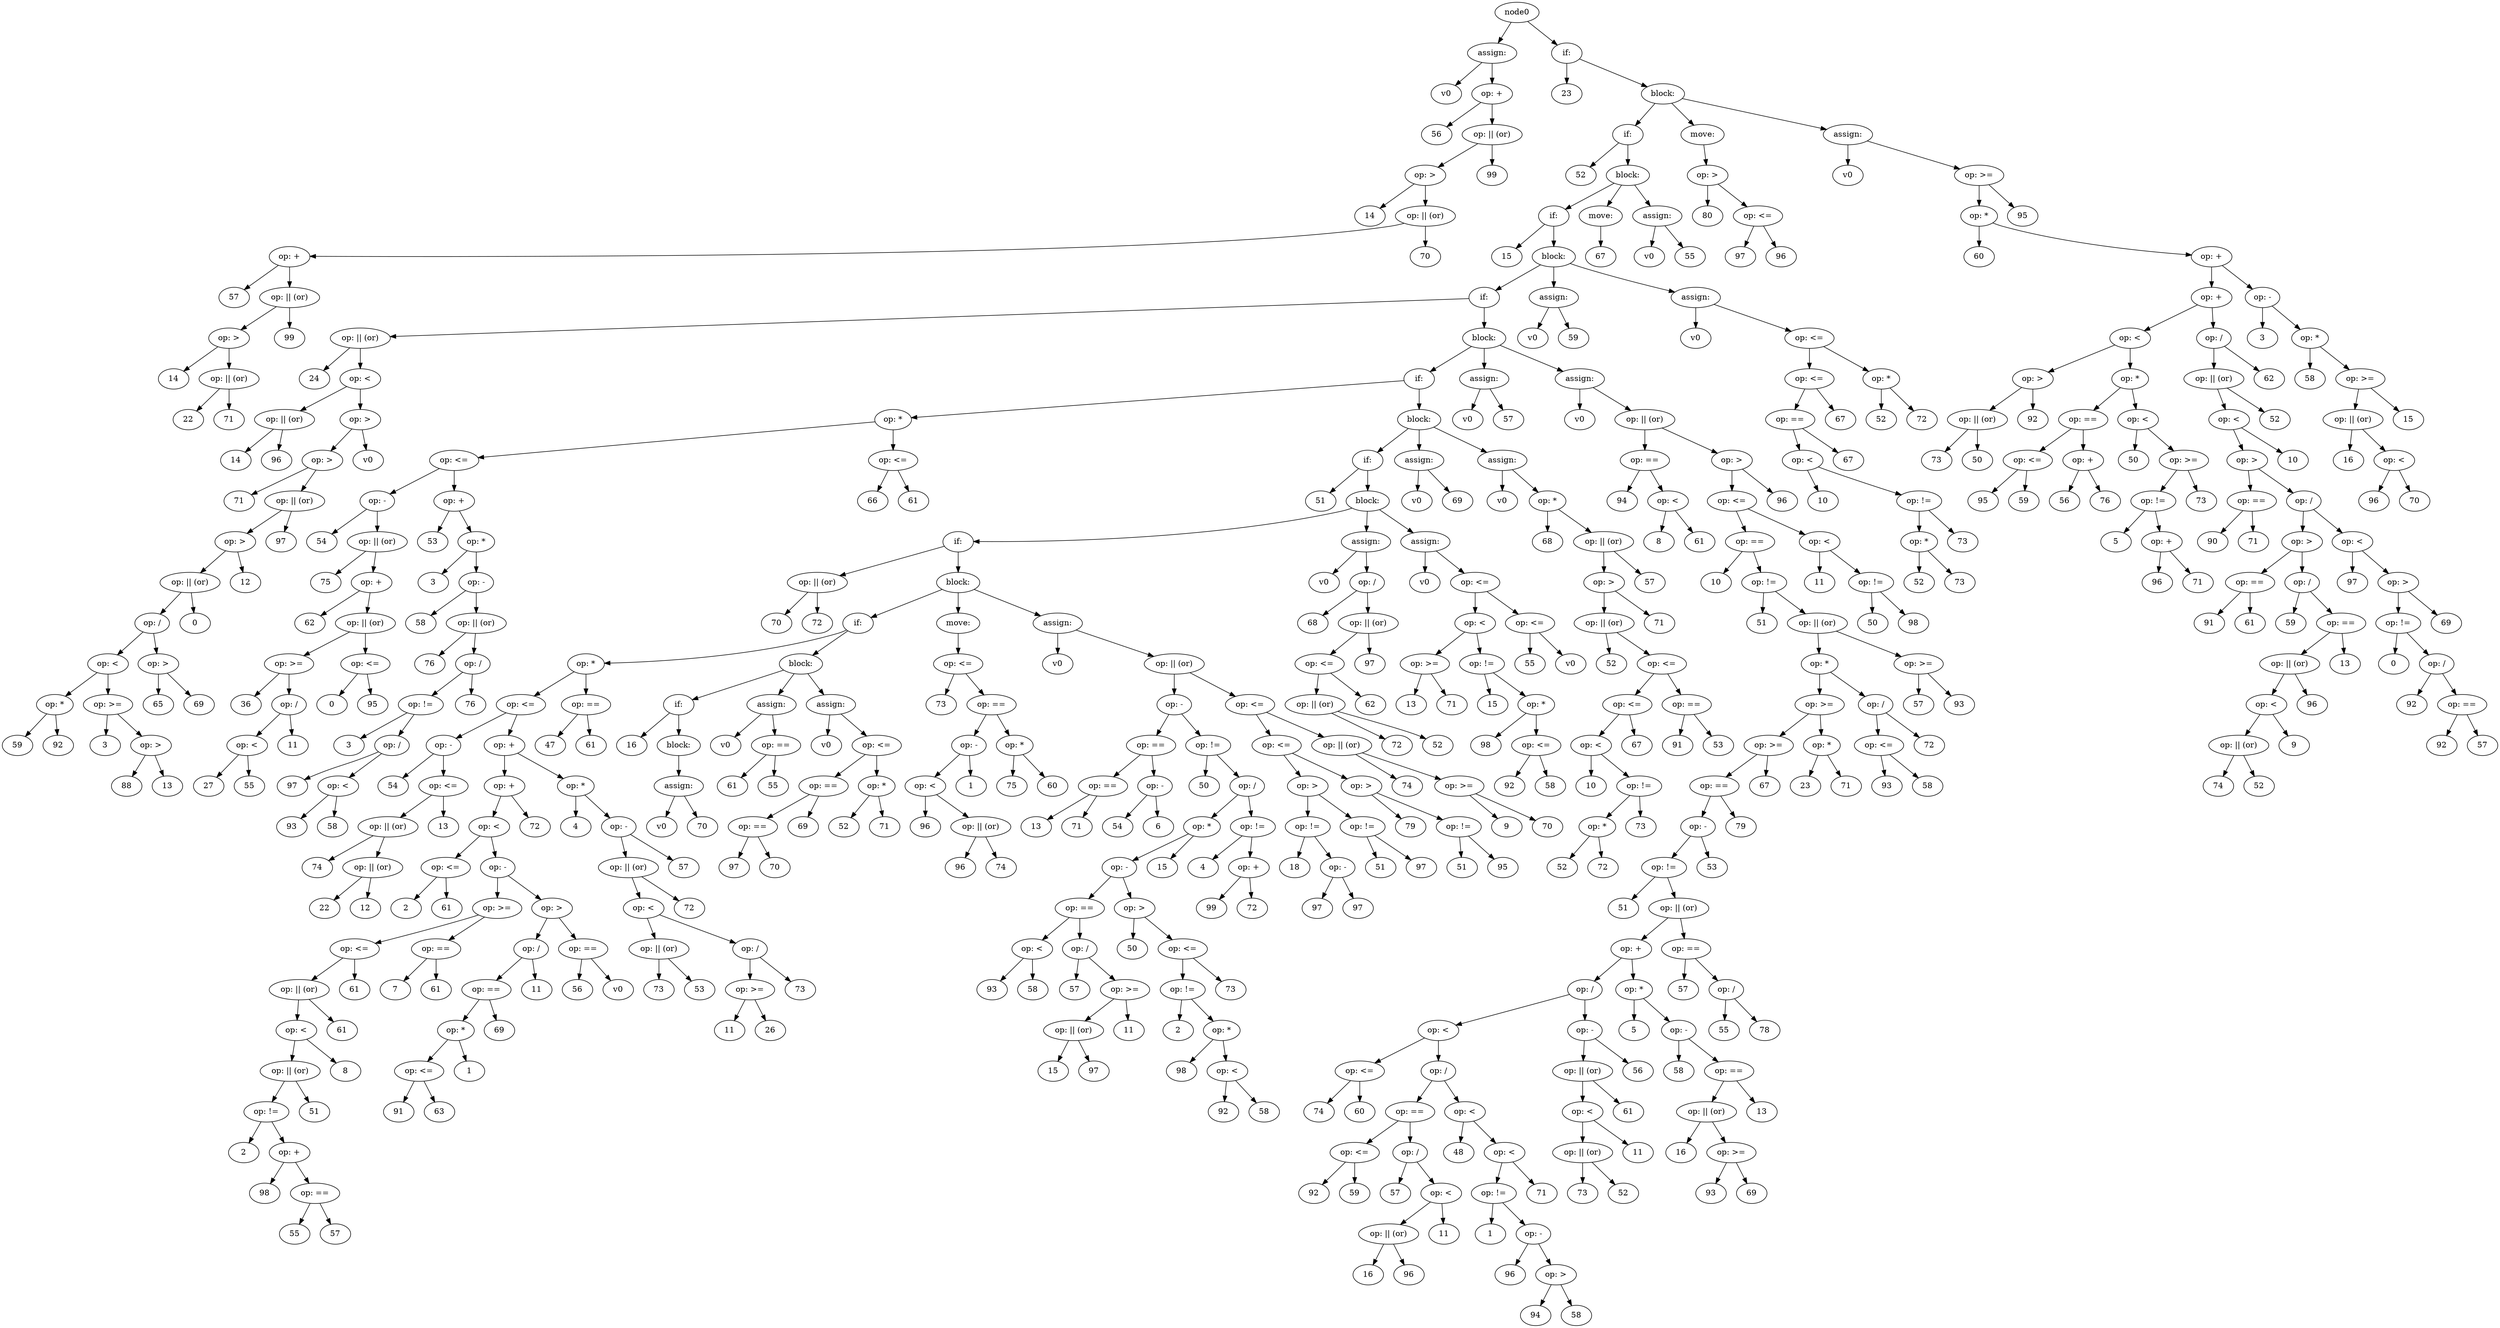 digraph G {
node9361884 [ label = "assign:"];
node0 -> node9361884;
node9361885 [ label = "v0"];
node9361884 -> node9361885;
node9361887 [ label = "56"];
node9361886 -> node9361887;
node9361886 [ label = "op: +"];
node9361890 [ label = "14"];
node9361889 -> node9361890;
node9361889 [ label = "op: >"];
node9361893 [ label = "57"];
node9361892 -> node9361893;
node9361892 [ label = "op: +"];
node9361896 [ label = "14"];
node9361895 -> node9361896;
node9361895 [ label = "op: >"];
node9361898 [ label = "22"];
node9361897 -> node9361898;
node9361897 [ label = "op: || (or)"];
node9361899 [ label = "71"];
node9361897 -> node9361899;
node9361895 -> node9361897;
node9361894 -> node9361895;
node9361894 [ label = "op: || (or)"];
node9361900 [ label = "99"];
node9361894 -> node9361900;
node9361892 -> node9361894;
node9361891 -> node9361892;
node9361891 [ label = "op: || (or)"];
node9361901 [ label = "70"];
node9361891 -> node9361901;
node9361889 -> node9361891;
node9361888 -> node9361889;
node9361888 [ label = "op: || (or)"];
node9361902 [ label = "99"];
node9361888 -> node9361902;
node9361886 -> node9361888;
node9361884 -> node9361886;
node9361903 [ label = "if:"];
node0 -> node9361903;
node9361904 [ label = "23"];
node9361903 -> node9361904;
node9361905 [ label = "block:" ];
node9361903 -> node9361905;
node9361906 [ label = "if:"];
node9361905 -> node9361906;
node9361907 [ label = "52"];
node9361906 -> node9361907;
node9361908 [ label = "block:" ];
node9361906 -> node9361908;
node9361909 [ label = "if:"];
node9361908 -> node9361909;
node9361910 [ label = "15"];
node9361909 -> node9361910;
node9361911 [ label = "block:" ];
node9361909 -> node9361911;
node9361912 [ label = "if:"];
node9361911 -> node9361912;
node9361914 [ label = "24"];
node9361913 -> node9361914;
node9361913 [ label = "op: || (or)"];
node9361917 [ label = "14"];
node9361916 -> node9361917;
node9361916 [ label = "op: || (or)"];
node9361918 [ label = "96"];
node9361916 -> node9361918;
node9361915 -> node9361916;
node9361915 [ label = "op: <"];
node9361921 [ label = "71"];
node9361920 -> node9361921;
node9361920 [ label = "op: >"];
node9361928 [ label = "59"];
node9361927 -> node9361928;
node9361927 [ label = "op: *"];
node9361929 [ label = "92"];
node9361927 -> node9361929;
node9361926 -> node9361927;
node9361926 [ label = "op: <"];
node9361931 [ label = "3"];
node9361930 -> node9361931;
node9361930 [ label = "op: >="];
node9361933 [ label = "88"];
node9361932 -> node9361933;
node9361932 [ label = "op: >"];
node9361934 [ label = "13"];
node9361932 -> node9361934;
node9361930 -> node9361932;
node9361926 -> node9361930;
node9361925 -> node9361926;
node9361925 [ label = "op: /"];
node9361936 [ label = "65"];
node9361935 -> node9361936;
node9361935 [ label = "op: >"];
node9361937 [ label = "69"];
node9361935 -> node9361937;
node9361925 -> node9361935;
node9361924 -> node9361925;
node9361924 [ label = "op: || (or)"];
node9361938 [ label = "0"];
node9361924 -> node9361938;
node9361923 -> node9361924;
node9361923 [ label = "op: >"];
node9361939 [ label = "12"];
node9361923 -> node9361939;
node9361922 -> node9361923;
node9361922 [ label = "op: || (or)"];
node9361940 [ label = "97"];
node9361922 -> node9361940;
node9361920 -> node9361922;
node9361919 -> node9361920;
node9361919 [ label = "op: >"];
node9361941 [ label = "v0"];
node9361919 -> node9361941;
node9361915 -> node9361919;
node9361913 -> node9361915;
node9361912 -> node9361913;
node9361942 [ label = "block:" ];
node9361912 -> node9361942;
node9361943 [ label = "if:"];
node9361942 -> node9361943;
node9361947 [ label = "54"];
node9361946 -> node9361947;
node9361946 [ label = "op: -"];
node9361949 [ label = "75"];
node9361948 -> node9361949;
node9361948 [ label = "op: || (or)"];
node9361951 [ label = "62"];
node9361950 -> node9361951;
node9361950 [ label = "op: +"];
node9361954 [ label = "36"];
node9361953 -> node9361954;
node9361953 [ label = "op: >="];
node9361957 [ label = "27"];
node9361956 -> node9361957;
node9361956 [ label = "op: <"];
node9361958 [ label = "55"];
node9361956 -> node9361958;
node9361955 -> node9361956;
node9361955 [ label = "op: /"];
node9361959 [ label = "11"];
node9361955 -> node9361959;
node9361953 -> node9361955;
node9361952 -> node9361953;
node9361952 [ label = "op: || (or)"];
node9361961 [ label = "0"];
node9361960 -> node9361961;
node9361960 [ label = "op: <="];
node9361962 [ label = "95"];
node9361960 -> node9361962;
node9361952 -> node9361960;
node9361950 -> node9361952;
node9361948 -> node9361950;
node9361946 -> node9361948;
node9361945 -> node9361946;
node9361945 [ label = "op: <="];
node9361964 [ label = "53"];
node9361963 -> node9361964;
node9361963 [ label = "op: +"];
node9361966 [ label = "3"];
node9361965 -> node9361966;
node9361965 [ label = "op: *"];
node9361968 [ label = "58"];
node9361967 -> node9361968;
node9361967 [ label = "op: -"];
node9361970 [ label = "76"];
node9361969 -> node9361970;
node9361969 [ label = "op: || (or)"];
node9361973 [ label = "3"];
node9361972 -> node9361973;
node9361972 [ label = "op: !="];
node9361975 [ label = "97"];
node9361974 -> node9361975;
node9361974 [ label = "op: /"];
node9361977 [ label = "93"];
node9361976 -> node9361977;
node9361976 [ label = "op: <"];
node9361978 [ label = "58"];
node9361976 -> node9361978;
node9361974 -> node9361976;
node9361972 -> node9361974;
node9361971 -> node9361972;
node9361971 [ label = "op: /"];
node9361979 [ label = "76"];
node9361971 -> node9361979;
node9361969 -> node9361971;
node9361967 -> node9361969;
node9361965 -> node9361967;
node9361963 -> node9361965;
node9361945 -> node9361963;
node9361944 -> node9361945;
node9361944 [ label = "op: *"];
node9361981 [ label = "66"];
node9361980 -> node9361981;
node9361980 [ label = "op: <="];
node9361982 [ label = "61"];
node9361980 -> node9361982;
node9361944 -> node9361980;
node9361943 -> node9361944;
node9361983 [ label = "block:" ];
node9361943 -> node9361983;
node9361984 [ label = "if:"];
node9361983 -> node9361984;
node9361985 [ label = "51"];
node9361984 -> node9361985;
node9361986 [ label = "block:" ];
node9361984 -> node9361986;
node9361987 [ label = "if:"];
node9361986 -> node9361987;
node9361989 [ label = "70"];
node9361988 -> node9361989;
node9361988 [ label = "op: || (or)"];
node9361990 [ label = "72"];
node9361988 -> node9361990;
node9361987 -> node9361988;
node9361991 [ label = "block:" ];
node9361987 -> node9361991;
node9361992 [ label = "if:"];
node9361991 -> node9361992;
node9361996 [ label = "54"];
node9361995 -> node9361996;
node9361995 [ label = "op: -"];
node9361999 [ label = "74"];
node9361998 -> node9361999;
node9361998 [ label = "op: || (or)"];
node9362001 [ label = "22"];
node9362000 -> node9362001;
node9362000 [ label = "op: || (or)"];
node9362002 [ label = "12"];
node9362000 -> node9362002;
node9361998 -> node9362000;
node9361997 -> node9361998;
node9361997 [ label = "op: <="];
node9362003 [ label = "13"];
node9361997 -> node9362003;
node9361995 -> node9361997;
node9361994 -> node9361995;
node9361994 [ label = "op: <="];
node9362008 [ label = "2"];
node9362007 -> node9362008;
node9362007 [ label = "op: <="];
node9362009 [ label = "61"];
node9362007 -> node9362009;
node9362006 -> node9362007;
node9362006 [ label = "op: <"];
node9362017 [ label = "2"];
node9362016 -> node9362017;
node9362016 [ label = "op: !="];
node9362019 [ label = "98"];
node9362018 -> node9362019;
node9362018 [ label = "op: +"];
node9362021 [ label = "55"];
node9362020 -> node9362021;
node9362020 [ label = "op: =="];
node9362022 [ label = "57"];
node9362020 -> node9362022;
node9362018 -> node9362020;
node9362016 -> node9362018;
node9362015 -> node9362016;
node9362015 [ label = "op: || (or)"];
node9362023 [ label = "51"];
node9362015 -> node9362023;
node9362014 -> node9362015;
node9362014 [ label = "op: <"];
node9362024 [ label = "8"];
node9362014 -> node9362024;
node9362013 -> node9362014;
node9362013 [ label = "op: || (or)"];
node9362025 [ label = "61"];
node9362013 -> node9362025;
node9362012 -> node9362013;
node9362012 [ label = "op: <="];
node9362026 [ label = "61"];
node9362012 -> node9362026;
node9362011 -> node9362012;
node9362011 [ label = "op: >="];
node9362028 [ label = "7"];
node9362027 -> node9362028;
node9362027 [ label = "op: =="];
node9362029 [ label = "61"];
node9362027 -> node9362029;
node9362011 -> node9362027;
node9362010 -> node9362011;
node9362010 [ label = "op: -"];
node9362035 [ label = "91"];
node9362034 -> node9362035;
node9362034 [ label = "op: <="];
node9362036 [ label = "63"];
node9362034 -> node9362036;
node9362033 -> node9362034;
node9362033 [ label = "op: *"];
node9362037 [ label = "1"];
node9362033 -> node9362037;
node9362032 -> node9362033;
node9362032 [ label = "op: =="];
node9362038 [ label = "69"];
node9362032 -> node9362038;
node9362031 -> node9362032;
node9362031 [ label = "op: /"];
node9362039 [ label = "11"];
node9362031 -> node9362039;
node9362030 -> node9362031;
node9362030 [ label = "op: >"];
node9362041 [ label = "56"];
node9362040 -> node9362041;
node9362040 [ label = "op: =="];
node9362042 [ label = "v0"];
node9362040 -> node9362042;
node9362030 -> node9362040;
node9362010 -> node9362030;
node9362006 -> node9362010;
node9362005 -> node9362006;
node9362005 [ label = "op: +"];
node9362043 [ label = "72"];
node9362005 -> node9362043;
node9362004 -> node9362005;
node9362004 [ label = "op: +"];
node9362045 [ label = "4"];
node9362044 -> node9362045;
node9362044 [ label = "op: *"];
node9362050 [ label = "73"];
node9362049 -> node9362050;
node9362049 [ label = "op: || (or)"];
node9362051 [ label = "53"];
node9362049 -> node9362051;
node9362048 -> node9362049;
node9362048 [ label = "op: <"];
node9362054 [ label = "11"];
node9362053 -> node9362054;
node9362053 [ label = "op: >="];
node9362055 [ label = "26"];
node9362053 -> node9362055;
node9362052 -> node9362053;
node9362052 [ label = "op: /"];
node9362056 [ label = "73"];
node9362052 -> node9362056;
node9362048 -> node9362052;
node9362047 -> node9362048;
node9362047 [ label = "op: || (or)"];
node9362057 [ label = "72"];
node9362047 -> node9362057;
node9362046 -> node9362047;
node9362046 [ label = "op: -"];
node9362058 [ label = "57"];
node9362046 -> node9362058;
node9362044 -> node9362046;
node9362004 -> node9362044;
node9361994 -> node9362004;
node9361993 -> node9361994;
node9361993 [ label = "op: *"];
node9362060 [ label = "47"];
node9362059 -> node9362060;
node9362059 [ label = "op: =="];
node9362061 [ label = "61"];
node9362059 -> node9362061;
node9361993 -> node9362059;
node9361992 -> node9361993;
node9362062 [ label = "block:" ];
node9361992 -> node9362062;
node9362063 [ label = "if:"];
node9362062 -> node9362063;
node9362064 [ label = "16"];
node9362063 -> node9362064;
node9362065 [ label = "block:" ];
node9362063 -> node9362065;
node9362066 [ label = "assign:"];
node9362065 -> node9362066;
node9362067 [ label = "v0"];
node9362066 -> node9362067;
node9362068 [ label = "70"];
node9362066 -> node9362068;
node9362069 [ label = "assign:"];
node9362062 -> node9362069;
node9362070 [ label = "v0"];
node9362069 -> node9362070;
node9362072 [ label = "61"];
node9362071 -> node9362072;
node9362071 [ label = "op: =="];
node9362073 [ label = "55"];
node9362071 -> node9362073;
node9362069 -> node9362071;
node9362074 [ label = "assign:"];
node9362062 -> node9362074;
node9362075 [ label = "v0"];
node9362074 -> node9362075;
node9362079 [ label = "97"];
node9362078 -> node9362079;
node9362078 [ label = "op: =="];
node9362080 [ label = "70"];
node9362078 -> node9362080;
node9362077 -> node9362078;
node9362077 [ label = "op: =="];
node9362081 [ label = "69"];
node9362077 -> node9362081;
node9362076 -> node9362077;
node9362076 [ label = "op: <="];
node9362083 [ label = "52"];
node9362082 -> node9362083;
node9362082 [ label = "op: *"];
node9362084 [ label = "71"];
node9362082 -> node9362084;
node9362076 -> node9362082;
node9362074 -> node9362076;
node9362085 [ label = "move:"];
node9361991 -> node9362085;
node9362087 [ label = "73"];
node9362086 -> node9362087;
node9362086 [ label = "op: <="];
node9362091 [ label = "96"];
node9362090 -> node9362091;
node9362090 [ label = "op: <"];
node9362093 [ label = "96"];
node9362092 -> node9362093;
node9362092 [ label = "op: || (or)"];
node9362094 [ label = "74"];
node9362092 -> node9362094;
node9362090 -> node9362092;
node9362089 -> node9362090;
node9362089 [ label = "op: -"];
node9362095 [ label = "1"];
node9362089 -> node9362095;
node9362088 -> node9362089;
node9362088 [ label = "op: =="];
node9362097 [ label = "75"];
node9362096 -> node9362097;
node9362096 [ label = "op: *"];
node9362098 [ label = "60"];
node9362096 -> node9362098;
node9362088 -> node9362096;
node9362086 -> node9362088;
node9362085 -> node9362086;
node9362099 [ label = "assign:"];
node9361991 -> node9362099;
node9362100 [ label = "v0"];
node9362099 -> node9362100;
node9362105 [ label = "13"];
node9362104 -> node9362105;
node9362104 [ label = "op: =="];
node9362106 [ label = "71"];
node9362104 -> node9362106;
node9362103 -> node9362104;
node9362103 [ label = "op: =="];
node9362108 [ label = "54"];
node9362107 -> node9362108;
node9362107 [ label = "op: -"];
node9362109 [ label = "6"];
node9362107 -> node9362109;
node9362103 -> node9362107;
node9362102 -> node9362103;
node9362102 [ label = "op: -"];
node9362111 [ label = "50"];
node9362110 -> node9362111;
node9362110 [ label = "op: !="];
node9362117 [ label = "93"];
node9362116 -> node9362117;
node9362116 [ label = "op: <"];
node9362118 [ label = "58"];
node9362116 -> node9362118;
node9362115 -> node9362116;
node9362115 [ label = "op: =="];
node9362120 [ label = "57"];
node9362119 -> node9362120;
node9362119 [ label = "op: /"];
node9362123 [ label = "15"];
node9362122 -> node9362123;
node9362122 [ label = "op: || (or)"];
node9362124 [ label = "97"];
node9362122 -> node9362124;
node9362121 -> node9362122;
node9362121 [ label = "op: >="];
node9362125 [ label = "11"];
node9362121 -> node9362125;
node9362119 -> node9362121;
node9362115 -> node9362119;
node9362114 -> node9362115;
node9362114 [ label = "op: -"];
node9362127 [ label = "50"];
node9362126 -> node9362127;
node9362126 [ label = "op: >"];
node9362130 [ label = "2"];
node9362129 -> node9362130;
node9362129 [ label = "op: !="];
node9362132 [ label = "98"];
node9362131 -> node9362132;
node9362131 [ label = "op: *"];
node9362134 [ label = "92"];
node9362133 -> node9362134;
node9362133 [ label = "op: <"];
node9362135 [ label = "58"];
node9362133 -> node9362135;
node9362131 -> node9362133;
node9362129 -> node9362131;
node9362128 -> node9362129;
node9362128 [ label = "op: <="];
node9362136 [ label = "73"];
node9362128 -> node9362136;
node9362126 -> node9362128;
node9362114 -> node9362126;
node9362113 -> node9362114;
node9362113 [ label = "op: *"];
node9362137 [ label = "15"];
node9362113 -> node9362137;
node9362112 -> node9362113;
node9362112 [ label = "op: /"];
node9362139 [ label = "4"];
node9362138 -> node9362139;
node9362138 [ label = "op: !="];
node9362141 [ label = "99"];
node9362140 -> node9362141;
node9362140 [ label = "op: +"];
node9362142 [ label = "72"];
node9362140 -> node9362142;
node9362138 -> node9362140;
node9362112 -> node9362138;
node9362110 -> node9362112;
node9362102 -> node9362110;
node9362101 -> node9362102;
node9362101 [ label = "op: || (or)"];
node9362147 [ label = "18"];
node9362146 -> node9362147;
node9362146 [ label = "op: !="];
node9362149 [ label = "97"];
node9362148 -> node9362149;
node9362148 [ label = "op: -"];
node9362150 [ label = "97"];
node9362148 -> node9362150;
node9362146 -> node9362148;
node9362145 -> node9362146;
node9362145 [ label = "op: >"];
node9362152 [ label = "51"];
node9362151 -> node9362152;
node9362151 [ label = "op: !="];
node9362153 [ label = "97"];
node9362151 -> node9362153;
node9362145 -> node9362151;
node9362144 -> node9362145;
node9362144 [ label = "op: <="];
node9362155 [ label = "79"];
node9362154 -> node9362155;
node9362154 [ label = "op: >"];
node9362157 [ label = "51"];
node9362156 -> node9362157;
node9362156 [ label = "op: !="];
node9362158 [ label = "95"];
node9362156 -> node9362158;
node9362154 -> node9362156;
node9362144 -> node9362154;
node9362143 -> node9362144;
node9362143 [ label = "op: <="];
node9362160 [ label = "74"];
node9362159 -> node9362160;
node9362159 [ label = "op: || (or)"];
node9362162 [ label = "9"];
node9362161 -> node9362162;
node9362161 [ label = "op: >="];
node9362163 [ label = "70"];
node9362161 -> node9362163;
node9362159 -> node9362161;
node9362143 -> node9362159;
node9362101 -> node9362143;
node9362099 -> node9362101;
node9362164 [ label = "assign:"];
node9361986 -> node9362164;
node9362165 [ label = "v0"];
node9362164 -> node9362165;
node9362167 [ label = "68"];
node9362166 -> node9362167;
node9362166 [ label = "op: /"];
node9362171 [ label = "72"];
node9362170 -> node9362171;
node9362170 [ label = "op: || (or)"];
node9362172 [ label = "52"];
node9362170 -> node9362172;
node9362169 -> node9362170;
node9362169 [ label = "op: <="];
node9362173 [ label = "62"];
node9362169 -> node9362173;
node9362168 -> node9362169;
node9362168 [ label = "op: || (or)"];
node9362174 [ label = "97"];
node9362168 -> node9362174;
node9362166 -> node9362168;
node9362164 -> node9362166;
node9362175 [ label = "assign:"];
node9361986 -> node9362175;
node9362176 [ label = "v0"];
node9362175 -> node9362176;
node9362180 [ label = "13"];
node9362179 -> node9362180;
node9362179 [ label = "op: >="];
node9362181 [ label = "71"];
node9362179 -> node9362181;
node9362178 -> node9362179;
node9362178 [ label = "op: <"];
node9362183 [ label = "15"];
node9362182 -> node9362183;
node9362182 [ label = "op: !="];
node9362185 [ label = "98"];
node9362184 -> node9362185;
node9362184 [ label = "op: *"];
node9362187 [ label = "92"];
node9362186 -> node9362187;
node9362186 [ label = "op: <="];
node9362188 [ label = "58"];
node9362186 -> node9362188;
node9362184 -> node9362186;
node9362182 -> node9362184;
node9362178 -> node9362182;
node9362177 -> node9362178;
node9362177 [ label = "op: <="];
node9362190 [ label = "55"];
node9362189 -> node9362190;
node9362189 [ label = "op: <="];
node9362191 [ label = "v0"];
node9362189 -> node9362191;
node9362177 -> node9362189;
node9362175 -> node9362177;
node9362192 [ label = "assign:"];
node9361983 -> node9362192;
node9362193 [ label = "v0"];
node9362192 -> node9362193;
node9362194 [ label = "69"];
node9362192 -> node9362194;
node9362195 [ label = "assign:"];
node9361983 -> node9362195;
node9362196 [ label = "v0"];
node9362195 -> node9362196;
node9362198 [ label = "68"];
node9362197 -> node9362198;
node9362197 [ label = "op: *"];
node9362202 [ label = "52"];
node9362201 -> node9362202;
node9362201 [ label = "op: || (or)"];
node9362206 [ label = "10"];
node9362205 -> node9362206;
node9362205 [ label = "op: <"];
node9362209 [ label = "52"];
node9362208 -> node9362209;
node9362208 [ label = "op: *"];
node9362210 [ label = "72"];
node9362208 -> node9362210;
node9362207 -> node9362208;
node9362207 [ label = "op: !="];
node9362211 [ label = "73"];
node9362207 -> node9362211;
node9362205 -> node9362207;
node9362204 -> node9362205;
node9362204 [ label = "op: <="];
node9362212 [ label = "67"];
node9362204 -> node9362212;
node9362203 -> node9362204;
node9362203 [ label = "op: <="];
node9362214 [ label = "91"];
node9362213 -> node9362214;
node9362213 [ label = "op: =="];
node9362215 [ label = "53"];
node9362213 -> node9362215;
node9362203 -> node9362213;
node9362201 -> node9362203;
node9362200 -> node9362201;
node9362200 [ label = "op: >"];
node9362216 [ label = "71"];
node9362200 -> node9362216;
node9362199 -> node9362200;
node9362199 [ label = "op: || (or)"];
node9362217 [ label = "57"];
node9362199 -> node9362217;
node9362197 -> node9362199;
node9362195 -> node9362197;
node9362218 [ label = "assign:"];
node9361942 -> node9362218;
node9362219 [ label = "v0"];
node9362218 -> node9362219;
node9362220 [ label = "57"];
node9362218 -> node9362220;
node9362221 [ label = "assign:"];
node9361942 -> node9362221;
node9362222 [ label = "v0"];
node9362221 -> node9362222;
node9362225 [ label = "94"];
node9362224 -> node9362225;
node9362224 [ label = "op: =="];
node9362227 [ label = "8"];
node9362226 -> node9362227;
node9362226 [ label = "op: <"];
node9362228 [ label = "61"];
node9362226 -> node9362228;
node9362224 -> node9362226;
node9362223 -> node9362224;
node9362223 [ label = "op: || (or)"];
node9362232 [ label = "10"];
node9362231 -> node9362232;
node9362231 [ label = "op: =="];
node9362234 [ label = "51"];
node9362233 -> node9362234;
node9362233 [ label = "op: !="];
node9362242 [ label = "51"];
node9362241 -> node9362242;
node9362241 [ label = "op: !="];
node9362248 [ label = "74"];
node9362247 -> node9362248;
node9362247 [ label = "op: <="];
node9362249 [ label = "60"];
node9362247 -> node9362249;
node9362246 -> node9362247;
node9362246 [ label = "op: <"];
node9362253 [ label = "92"];
node9362252 -> node9362253;
node9362252 [ label = "op: <="];
node9362254 [ label = "59"];
node9362252 -> node9362254;
node9362251 -> node9362252;
node9362251 [ label = "op: =="];
node9362256 [ label = "57"];
node9362255 -> node9362256;
node9362255 [ label = "op: /"];
node9362259 [ label = "16"];
node9362258 -> node9362259;
node9362258 [ label = "op: || (or)"];
node9362260 [ label = "96"];
node9362258 -> node9362260;
node9362257 -> node9362258;
node9362257 [ label = "op: <"];
node9362261 [ label = "11"];
node9362257 -> node9362261;
node9362255 -> node9362257;
node9362251 -> node9362255;
node9362250 -> node9362251;
node9362250 [ label = "op: /"];
node9362263 [ label = "48"];
node9362262 -> node9362263;
node9362262 [ label = "op: <"];
node9362266 [ label = "1"];
node9362265 -> node9362266;
node9362265 [ label = "op: !="];
node9362268 [ label = "96"];
node9362267 -> node9362268;
node9362267 [ label = "op: -"];
node9362270 [ label = "94"];
node9362269 -> node9362270;
node9362269 [ label = "op: >"];
node9362271 [ label = "58"];
node9362269 -> node9362271;
node9362267 -> node9362269;
node9362265 -> node9362267;
node9362264 -> node9362265;
node9362264 [ label = "op: <"];
node9362272 [ label = "71"];
node9362264 -> node9362272;
node9362262 -> node9362264;
node9362250 -> node9362262;
node9362246 -> node9362250;
node9362245 -> node9362246;
node9362245 [ label = "op: /"];
node9362277 [ label = "73"];
node9362276 -> node9362277;
node9362276 [ label = "op: || (or)"];
node9362278 [ label = "52"];
node9362276 -> node9362278;
node9362275 -> node9362276;
node9362275 [ label = "op: <"];
node9362279 [ label = "11"];
node9362275 -> node9362279;
node9362274 -> node9362275;
node9362274 [ label = "op: || (or)"];
node9362280 [ label = "61"];
node9362274 -> node9362280;
node9362273 -> node9362274;
node9362273 [ label = "op: -"];
node9362281 [ label = "56"];
node9362273 -> node9362281;
node9362245 -> node9362273;
node9362244 -> node9362245;
node9362244 [ label = "op: +"];
node9362283 [ label = "5"];
node9362282 -> node9362283;
node9362282 [ label = "op: *"];
node9362285 [ label = "58"];
node9362284 -> node9362285;
node9362284 [ label = "op: -"];
node9362288 [ label = "16"];
node9362287 -> node9362288;
node9362287 [ label = "op: || (or)"];
node9362290 [ label = "93"];
node9362289 -> node9362290;
node9362289 [ label = "op: >="];
node9362291 [ label = "69"];
node9362289 -> node9362291;
node9362287 -> node9362289;
node9362286 -> node9362287;
node9362286 [ label = "op: =="];
node9362292 [ label = "13"];
node9362286 -> node9362292;
node9362284 -> node9362286;
node9362282 -> node9362284;
node9362244 -> node9362282;
node9362243 -> node9362244;
node9362243 [ label = "op: || (or)"];
node9362294 [ label = "57"];
node9362293 -> node9362294;
node9362293 [ label = "op: =="];
node9362296 [ label = "55"];
node9362295 -> node9362296;
node9362295 [ label = "op: /"];
node9362297 [ label = "78"];
node9362295 -> node9362297;
node9362293 -> node9362295;
node9362243 -> node9362293;
node9362241 -> node9362243;
node9362240 -> node9362241;
node9362240 [ label = "op: -"];
node9362298 [ label = "53"];
node9362240 -> node9362298;
node9362239 -> node9362240;
node9362239 [ label = "op: =="];
node9362299 [ label = "79"];
node9362239 -> node9362299;
node9362238 -> node9362239;
node9362238 [ label = "op: >="];
node9362300 [ label = "67"];
node9362238 -> node9362300;
node9362237 -> node9362238;
node9362237 [ label = "op: >="];
node9362302 [ label = "23"];
node9362301 -> node9362302;
node9362301 [ label = "op: *"];
node9362303 [ label = "71"];
node9362301 -> node9362303;
node9362237 -> node9362301;
node9362236 -> node9362237;
node9362236 [ label = "op: *"];
node9362306 [ label = "93"];
node9362305 -> node9362306;
node9362305 [ label = "op: <="];
node9362307 [ label = "58"];
node9362305 -> node9362307;
node9362304 -> node9362305;
node9362304 [ label = "op: /"];
node9362308 [ label = "72"];
node9362304 -> node9362308;
node9362236 -> node9362304;
node9362235 -> node9362236;
node9362235 [ label = "op: || (or)"];
node9362310 [ label = "57"];
node9362309 -> node9362310;
node9362309 [ label = "op: >="];
node9362311 [ label = "93"];
node9362309 -> node9362311;
node9362235 -> node9362309;
node9362233 -> node9362235;
node9362231 -> node9362233;
node9362230 -> node9362231;
node9362230 [ label = "op: <="];
node9362313 [ label = "11"];
node9362312 -> node9362313;
node9362312 [ label = "op: <"];
node9362315 [ label = "50"];
node9362314 -> node9362315;
node9362314 [ label = "op: !="];
node9362316 [ label = "98"];
node9362314 -> node9362316;
node9362312 -> node9362314;
node9362230 -> node9362312;
node9362229 -> node9362230;
node9362229 [ label = "op: >"];
node9362317 [ label = "96"];
node9362229 -> node9362317;
node9362223 -> node9362229;
node9362221 -> node9362223;
node9362318 [ label = "assign:"];
node9361911 -> node9362318;
node9362428 [ label = "v0"];
node9362318 -> node9362428;
node9362320 [ label = "59"];
node9362318 -> node9362320;
node9362321 [ label = "assign:"];
node9361911 -> node9362321;
node9362322 [ label = "v0"];
node9362321 -> node9362322;
node9362327 [ label = "10"];
node9362326 -> node9362327;
node9362326 [ label = "op: <"];
node9362330 [ label = "52"];
node9362329 -> node9362330;
node9362329 [ label = "op: *"];
node9362331 [ label = "73"];
node9362329 -> node9362331;
node9362328 -> node9362329;
node9362328 [ label = "op: !="];
node9362332 [ label = "73"];
node9362328 -> node9362332;
node9362326 -> node9362328;
node9362325 -> node9362326;
node9362325 [ label = "op: =="];
node9362333 [ label = "67"];
node9362325 -> node9362333;
node9362324 -> node9362325;
node9362324 [ label = "op: <="];
node9362334 [ label = "67"];
node9362324 -> node9362334;
node9362323 -> node9362324;
node9362323 [ label = "op: <="];
node9362336 [ label = "52"];
node9362335 -> node9362336;
node9362335 [ label = "op: *"];
node9362337 [ label = "72"];
node9362335 -> node9362337;
node9362323 -> node9362335;
node9362321 -> node9362323;
node9362338 [ label = "move:"];
node9361908 -> node9362338;
node9362339 [ label = "67"];
node9362338 -> node9362339;
node9362340 [ label = "assign:"];
node9361908 -> node9362340;
node9362341 [ label = "v0"];
node9362340 -> node9362341;
node9362342 [ label = "55"];
node9362340 -> node9362342;
node9362343 [ label = "move:"];
node9361905 -> node9362343;
node9362345 [ label = "80"];
node9362344 -> node9362345;
node9362344 [ label = "op: >"];
node9362347 [ label = "97"];
node9362346 -> node9362347;
node9362346 [ label = "op: <="];
node9362348 [ label = "96"];
node9362346 -> node9362348;
node9362344 -> node9362346;
node9362343 -> node9362344;
node9362349 [ label = "assign:"];
node9361905 -> node9362349;
node9362350 [ label = "v0"];
node9362349 -> node9362350;
node9362353 [ label = "60"];
node9362352 -> node9362353;
node9362352 [ label = "op: *"];
node9362359 [ label = "73"];
node9362358 -> node9362359;
node9362358 [ label = "op: || (or)"];
node9362360 [ label = "50"];
node9362358 -> node9362360;
node9362357 -> node9362358;
node9362357 [ label = "op: >"];
node9362361 [ label = "92"];
node9362357 -> node9362361;
node9362356 -> node9362357;
node9362356 [ label = "op: <"];
node9362365 [ label = "95"];
node9362364 -> node9362365;
node9362364 [ label = "op: <="];
node9362366 [ label = "59"];
node9362364 -> node9362366;
node9362363 -> node9362364;
node9362363 [ label = "op: =="];
node9362368 [ label = "56"];
node9362367 -> node9362368;
node9362367 [ label = "op: +"];
node9362369 [ label = "76"];
node9362367 -> node9362369;
node9362363 -> node9362367;
node9362362 -> node9362363;
node9362362 [ label = "op: *"];
node9362371 [ label = "50"];
node9362370 -> node9362371;
node9362370 [ label = "op: <"];
node9362374 [ label = "5"];
node9362373 -> node9362374;
node9362373 [ label = "op: !="];
node9362376 [ label = "96"];
node9362375 -> node9362376;
node9362375 [ label = "op: +"];
node9362377 [ label = "71"];
node9362375 -> node9362377;
node9362373 -> node9362375;
node9362372 -> node9362373;
node9362372 [ label = "op: >="];
node9362378 [ label = "73"];
node9362372 -> node9362378;
node9362370 -> node9362372;
node9362362 -> node9362370;
node9362356 -> node9362362;
node9362355 -> node9362356;
node9362355 [ label = "op: +"];
node9362384 [ label = "90"];
node9362383 -> node9362384;
node9362383 [ label = "op: =="];
node9362385 [ label = "71"];
node9362383 -> node9362385;
node9362382 -> node9362383;
node9362382 [ label = "op: >"];
node9362389 [ label = "91"];
node9362388 -> node9362389;
node9362388 [ label = "op: =="];
node9362390 [ label = "61"];
node9362388 -> node9362390;
node9362387 -> node9362388;
node9362387 [ label = "op: >"];
node9362392 [ label = "59"];
node9362391 -> node9362392;
node9362391 [ label = "op: /"];
node9362397 [ label = "74"];
node9362396 -> node9362397;
node9362396 [ label = "op: || (or)"];
node9362398 [ label = "52"];
node9362396 -> node9362398;
node9362395 -> node9362396;
node9362395 [ label = "op: <"];
node9362399 [ label = "9"];
node9362395 -> node9362399;
node9362394 -> node9362395;
node9362394 [ label = "op: || (or)"];
node9362400 [ label = "96"];
node9362394 -> node9362400;
node9362393 -> node9362394;
node9362393 [ label = "op: =="];
node9362401 [ label = "13"];
node9362393 -> node9362401;
node9362391 -> node9362393;
node9362387 -> node9362391;
node9362386 -> node9362387;
node9362386 [ label = "op: /"];
node9362403 [ label = "97"];
node9362402 -> node9362403;
node9362402 [ label = "op: <"];
node9362406 [ label = "0"];
node9362405 -> node9362406;
node9362405 [ label = "op: !="];
node9362408 [ label = "92"];
node9362407 -> node9362408;
node9362407 [ label = "op: /"];
node9362410 [ label = "92"];
node9362409 -> node9362410;
node9362409 [ label = "op: =="];
node9362411 [ label = "57"];
node9362409 -> node9362411;
node9362407 -> node9362409;
node9362405 -> node9362407;
node9362404 -> node9362405;
node9362404 [ label = "op: >"];
node9362412 [ label = "69"];
node9362404 -> node9362412;
node9362402 -> node9362404;
node9362386 -> node9362402;
node9362382 -> node9362386;
node9362381 -> node9362382;
node9362381 [ label = "op: <"];
node9362413 [ label = "10"];
node9362381 -> node9362413;
node9362380 -> node9362381;
node9362380 [ label = "op: || (or)"];
node9362414 [ label = "52"];
node9362380 -> node9362414;
node9362379 -> node9362380;
node9362379 [ label = "op: /"];
node9362415 [ label = "62"];
node9362379 -> node9362415;
node9362355 -> node9362379;
node9362354 -> node9362355;
node9362354 [ label = "op: +"];
node9362417 [ label = "3"];
node9362416 -> node9362417;
node9362416 [ label = "op: -"];
node9362419 [ label = "58"];
node9362418 -> node9362419;
node9362418 [ label = "op: *"];
node9362422 [ label = "16"];
node9362421 -> node9362422;
node9362421 [ label = "op: || (or)"];
node9362424 [ label = "96"];
node9362423 -> node9362424;
node9362423 [ label = "op: <"];
node9362425 [ label = "70"];
node9362423 -> node9362425;
node9362421 -> node9362423;
node9362420 -> node9362421;
node9362420 [ label = "op: >="];
node9362426 [ label = "15"];
node9362420 -> node9362426;
node9362418 -> node9362420;
node9362416 -> node9362418;
node9362354 -> node9362416;
node9362352 -> node9362354;
node9362351 -> node9362352;
node9362351 [ label = "op: >="];
node9362427 [ label = "95"];
node9362351 -> node9362427;
node9362349 -> node9362351;

}

